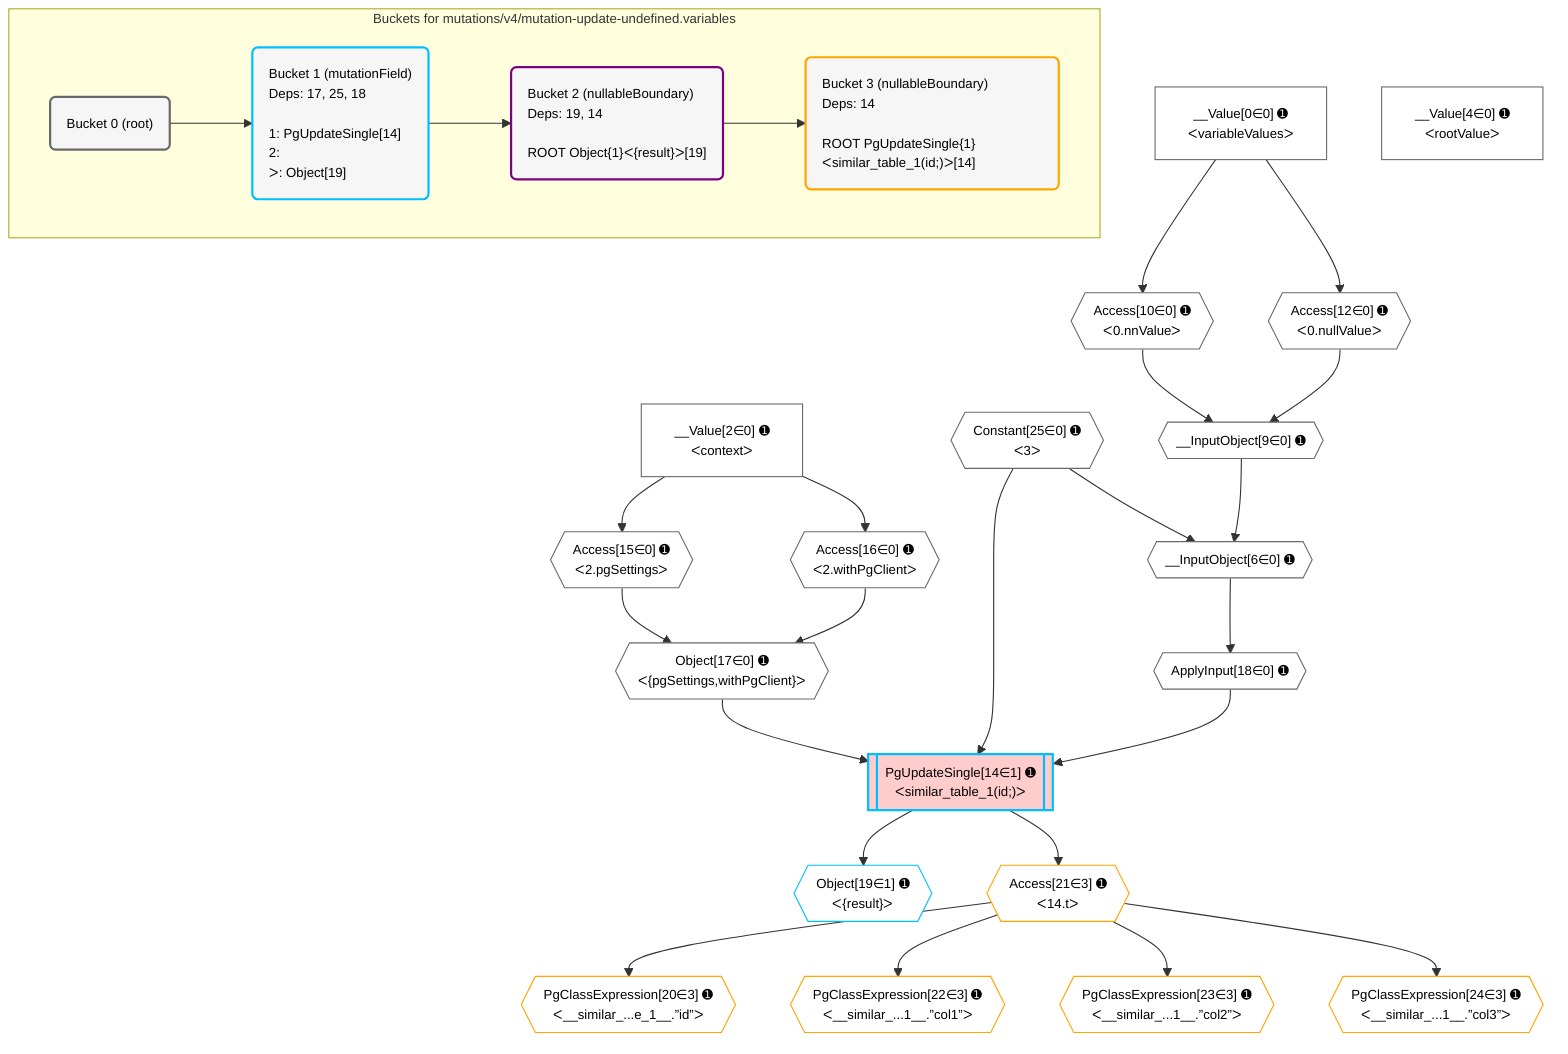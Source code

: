%%{init: {'themeVariables': { 'fontSize': '12px'}}}%%
graph TD
    classDef path fill:#eee,stroke:#000,color:#000
    classDef plan fill:#fff,stroke-width:1px,color:#000
    classDef itemplan fill:#fff,stroke-width:2px,color:#000
    classDef unbatchedplan fill:#dff,stroke-width:1px,color:#000
    classDef sideeffectplan fill:#fcc,stroke-width:2px,color:#000
    classDef bucket fill:#f6f6f6,color:#000,stroke-width:2px,text-align:left


    %% plan dependencies
    __InputObject6{{"__InputObject[6∈0] ➊"}}:::plan
    Constant25{{"Constant[25∈0] ➊<br />ᐸ3ᐳ"}}:::plan
    __InputObject9{{"__InputObject[9∈0] ➊"}}:::plan
    Constant25 & __InputObject9 --> __InputObject6
    Access10{{"Access[10∈0] ➊<br />ᐸ0.nnValueᐳ"}}:::plan
    Access12{{"Access[12∈0] ➊<br />ᐸ0.nullValueᐳ"}}:::plan
    Access10 & Access12 --> __InputObject9
    Object17{{"Object[17∈0] ➊<br />ᐸ{pgSettings,withPgClient}ᐳ"}}:::plan
    Access15{{"Access[15∈0] ➊<br />ᐸ2.pgSettingsᐳ"}}:::plan
    Access16{{"Access[16∈0] ➊<br />ᐸ2.withPgClientᐳ"}}:::plan
    Access15 & Access16 --> Object17
    __Value0["__Value[0∈0] ➊<br />ᐸvariableValuesᐳ"]:::plan
    __Value0 --> Access10
    __Value0 --> Access12
    __Value2["__Value[2∈0] ➊<br />ᐸcontextᐳ"]:::plan
    __Value2 --> Access15
    __Value2 --> Access16
    ApplyInput18{{"ApplyInput[18∈0] ➊"}}:::plan
    __InputObject6 --> ApplyInput18
    __Value4["__Value[4∈0] ➊<br />ᐸrootValueᐳ"]:::plan
    PgUpdateSingle14[["PgUpdateSingle[14∈1] ➊<br />ᐸsimilar_table_1(id;)ᐳ"]]:::sideeffectplan
    Object17 & Constant25 & ApplyInput18 --> PgUpdateSingle14
    Object19{{"Object[19∈1] ➊<br />ᐸ{result}ᐳ"}}:::plan
    PgUpdateSingle14 --> Object19
    PgClassExpression20{{"PgClassExpression[20∈3] ➊<br />ᐸ__similar_...e_1__.”id”ᐳ"}}:::plan
    Access21{{"Access[21∈3] ➊<br />ᐸ14.tᐳ"}}:::plan
    Access21 --> PgClassExpression20
    PgUpdateSingle14 --> Access21
    PgClassExpression22{{"PgClassExpression[22∈3] ➊<br />ᐸ__similar_...1__.”col1”ᐳ"}}:::plan
    Access21 --> PgClassExpression22
    PgClassExpression23{{"PgClassExpression[23∈3] ➊<br />ᐸ__similar_...1__.”col2”ᐳ"}}:::plan
    Access21 --> PgClassExpression23
    PgClassExpression24{{"PgClassExpression[24∈3] ➊<br />ᐸ__similar_...1__.”col3”ᐳ"}}:::plan
    Access21 --> PgClassExpression24

    %% define steps

    subgraph "Buckets for mutations/v4/mutation-update-undefined.variables"
    Bucket0("Bucket 0 (root)"):::bucket
    classDef bucket0 stroke:#696969
    class Bucket0,__Value0,__Value2,__Value4,__InputObject6,__InputObject9,Access10,Access12,Access15,Access16,Object17,ApplyInput18,Constant25 bucket0
    Bucket1("Bucket 1 (mutationField)<br />Deps: 17, 25, 18<br /><br />1: PgUpdateSingle[14]<br />2: <br />ᐳ: Object[19]"):::bucket
    classDef bucket1 stroke:#00bfff
    class Bucket1,PgUpdateSingle14,Object19 bucket1
    Bucket2("Bucket 2 (nullableBoundary)<br />Deps: 19, 14<br /><br />ROOT Object{1}ᐸ{result}ᐳ[19]"):::bucket
    classDef bucket2 stroke:#7f007f
    class Bucket2 bucket2
    Bucket3("Bucket 3 (nullableBoundary)<br />Deps: 14<br /><br />ROOT PgUpdateSingle{1}ᐸsimilar_table_1(id;)ᐳ[14]"):::bucket
    classDef bucket3 stroke:#ffa500
    class Bucket3,PgClassExpression20,Access21,PgClassExpression22,PgClassExpression23,PgClassExpression24 bucket3
    Bucket0 --> Bucket1
    Bucket1 --> Bucket2
    Bucket2 --> Bucket3
    end